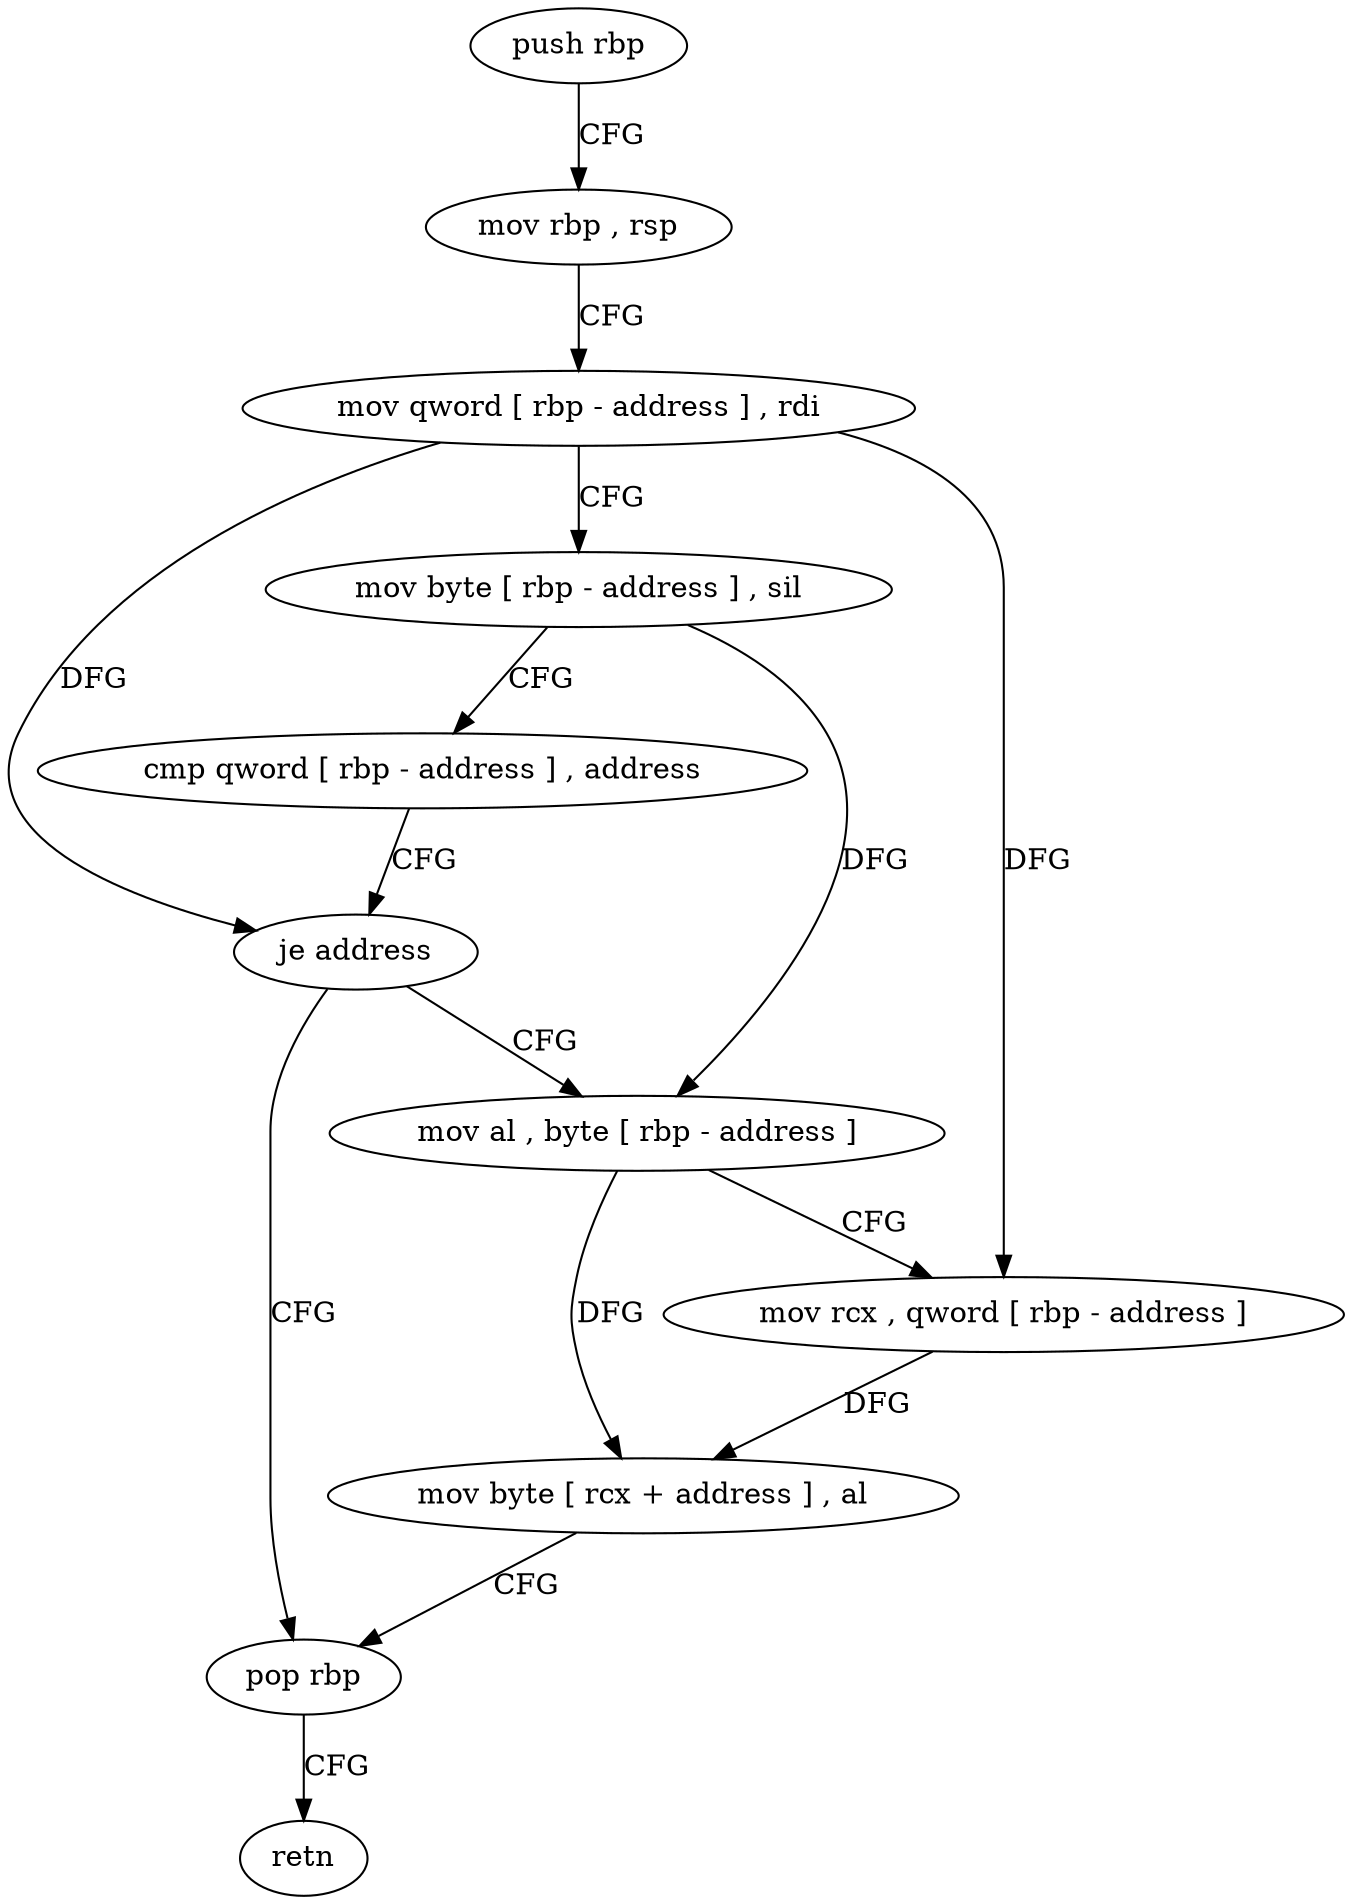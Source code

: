 digraph "func" {
"4404432" [label = "push rbp" ]
"4404433" [label = "mov rbp , rsp" ]
"4404436" [label = "mov qword [ rbp - address ] , rdi" ]
"4404440" [label = "mov byte [ rbp - address ] , sil" ]
"4404444" [label = "cmp qword [ rbp - address ] , address" ]
"4404449" [label = "je address" ]
"4404465" [label = "pop rbp" ]
"4404455" [label = "mov al , byte [ rbp - address ]" ]
"4404466" [label = "retn" ]
"4404458" [label = "mov rcx , qword [ rbp - address ]" ]
"4404462" [label = "mov byte [ rcx + address ] , al" ]
"4404432" -> "4404433" [ label = "CFG" ]
"4404433" -> "4404436" [ label = "CFG" ]
"4404436" -> "4404440" [ label = "CFG" ]
"4404436" -> "4404449" [ label = "DFG" ]
"4404436" -> "4404458" [ label = "DFG" ]
"4404440" -> "4404444" [ label = "CFG" ]
"4404440" -> "4404455" [ label = "DFG" ]
"4404444" -> "4404449" [ label = "CFG" ]
"4404449" -> "4404465" [ label = "CFG" ]
"4404449" -> "4404455" [ label = "CFG" ]
"4404465" -> "4404466" [ label = "CFG" ]
"4404455" -> "4404458" [ label = "CFG" ]
"4404455" -> "4404462" [ label = "DFG" ]
"4404458" -> "4404462" [ label = "DFG" ]
"4404462" -> "4404465" [ label = "CFG" ]
}
